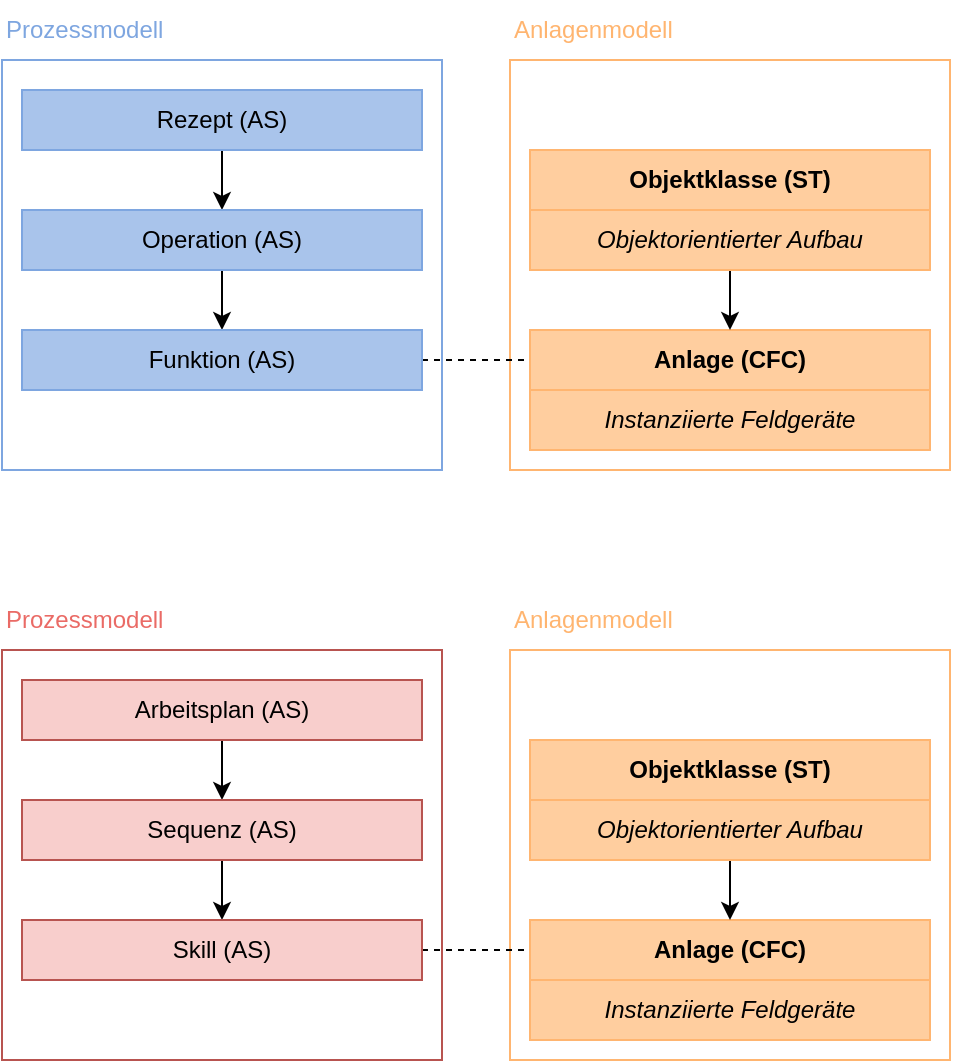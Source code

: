<mxfile version="24.7.14">
  <diagram name="Seite-1" id="8da9_LP2FkJ1vjHLOa3G">
    <mxGraphModel dx="1434" dy="772" grid="1" gridSize="10" guides="1" tooltips="1" connect="1" arrows="1" fold="1" page="1" pageScale="1" pageWidth="827" pageHeight="1169" math="0" shadow="0">
      <root>
        <mxCell id="0" />
        <mxCell id="1" parent="0" />
        <mxCell id="QR7zllLOtHKoW_Iz4l9W-18" value="" style="rounded=0;whiteSpace=wrap;html=1;fillColor=none;strokeColor=#FFB570;" parent="1" vertex="1">
          <mxGeometry x="404" y="155" width="220" height="205" as="geometry" />
        </mxCell>
        <mxCell id="QR7zllLOtHKoW_Iz4l9W-17" value="" style="rounded=0;whiteSpace=wrap;html=1;fillColor=none;strokeColor=#7EA6E0;" parent="1" vertex="1">
          <mxGeometry x="150" y="155" width="220" height="205" as="geometry" />
        </mxCell>
        <mxCell id="QR7zllLOtHKoW_Iz4l9W-12" style="edgeStyle=orthogonalEdgeStyle;rounded=0;orthogonalLoop=1;jettySize=auto;html=1;" parent="1" source="QR7zllLOtHKoW_Iz4l9W-2" target="QR7zllLOtHKoW_Iz4l9W-3" edge="1">
          <mxGeometry relative="1" as="geometry" />
        </mxCell>
        <mxCell id="QR7zllLOtHKoW_Iz4l9W-2" value="Rezept (AS)" style="rounded=0;whiteSpace=wrap;html=1;strokeColor=#7EA6E0;fillColor=#A9C4EB;" parent="1" vertex="1">
          <mxGeometry x="160" y="170" width="200" height="30" as="geometry" />
        </mxCell>
        <mxCell id="QR7zllLOtHKoW_Iz4l9W-13" style="edgeStyle=orthogonalEdgeStyle;rounded=0;orthogonalLoop=1;jettySize=auto;html=1;" parent="1" source="QR7zllLOtHKoW_Iz4l9W-3" target="QR7zllLOtHKoW_Iz4l9W-4" edge="1">
          <mxGeometry relative="1" as="geometry" />
        </mxCell>
        <mxCell id="QR7zllLOtHKoW_Iz4l9W-3" value="Operation (AS)" style="rounded=0;whiteSpace=wrap;html=1;strokeColor=#7EA6E0;fillColor=#A9C4EB;" parent="1" vertex="1">
          <mxGeometry x="160" y="230" width="200" height="30" as="geometry" />
        </mxCell>
        <mxCell id="QR7zllLOtHKoW_Iz4l9W-15" style="edgeStyle=orthogonalEdgeStyle;rounded=0;orthogonalLoop=1;jettySize=auto;html=1;endArrow=none;endFill=0;startArrow=none;startFill=0;dashed=1;" parent="1" source="QR7zllLOtHKoW_Iz4l9W-4" target="QR7zllLOtHKoW_Iz4l9W-5" edge="1">
          <mxGeometry relative="1" as="geometry" />
        </mxCell>
        <mxCell id="QR7zllLOtHKoW_Iz4l9W-4" value="Funktion (AS)" style="rounded=0;whiteSpace=wrap;html=1;strokeColor=#7EA6E0;fillColor=#A9C4EB;" parent="1" vertex="1">
          <mxGeometry x="160" y="290" width="200" height="30" as="geometry" />
        </mxCell>
        <mxCell id="QR7zllLOtHKoW_Iz4l9W-5" value="&lt;b&gt;Anlage (CFC)&lt;/b&gt;" style="rounded=0;whiteSpace=wrap;html=1;fillColor=#FFCE9F;strokeColor=#FFB570;" parent="1" vertex="1">
          <mxGeometry x="414" y="290" width="200" height="30" as="geometry" />
        </mxCell>
        <mxCell id="QR7zllLOtHKoW_Iz4l9W-6" value="&lt;i&gt;Instanziierte Feldgeräte&lt;/i&gt;" style="rounded=0;whiteSpace=wrap;html=1;fillColor=#FFCE9F;strokeColor=#FFB570;" parent="1" vertex="1">
          <mxGeometry x="414" y="320" width="200" height="30" as="geometry" />
        </mxCell>
        <mxCell id="QR7zllLOtHKoW_Iz4l9W-7" value="&lt;b&gt;Objektklasse (ST)&lt;/b&gt;" style="rounded=0;whiteSpace=wrap;html=1;fillColor=#FFCE9F;strokeColor=#FFB570;" parent="1" vertex="1">
          <mxGeometry x="414" y="200" width="200" height="30" as="geometry" />
        </mxCell>
        <mxCell id="QR7zllLOtHKoW_Iz4l9W-14" style="edgeStyle=orthogonalEdgeStyle;rounded=0;orthogonalLoop=1;jettySize=auto;html=1;" parent="1" source="QR7zllLOtHKoW_Iz4l9W-8" target="QR7zllLOtHKoW_Iz4l9W-5" edge="1">
          <mxGeometry relative="1" as="geometry" />
        </mxCell>
        <mxCell id="QR7zllLOtHKoW_Iz4l9W-8" value="&lt;i&gt;Objektorientierter Aufbau&lt;/i&gt;" style="rounded=0;whiteSpace=wrap;html=1;fillColor=#FFCE9F;strokeColor=#FFB570;" parent="1" vertex="1">
          <mxGeometry x="414" y="230" width="200" height="30" as="geometry" />
        </mxCell>
        <mxCell id="QR7zllLOtHKoW_Iz4l9W-19" value="Prozessmodell" style="rounded=0;whiteSpace=wrap;html=1;strokeColor=none;fillColor=none;align=left;fontColor=#7EA6E0;" parent="1" vertex="1">
          <mxGeometry x="150" y="125" width="220" height="30" as="geometry" />
        </mxCell>
        <mxCell id="QR7zllLOtHKoW_Iz4l9W-20" value="Anlagenmodell" style="rounded=0;whiteSpace=wrap;html=1;strokeColor=none;fillColor=none;align=left;fontColor=#FFB570;" parent="1" vertex="1">
          <mxGeometry x="404" y="125" width="220" height="30" as="geometry" />
        </mxCell>
        <mxCell id="yUDjupn9Os7isPtN_a9M-1" value="" style="rounded=0;whiteSpace=wrap;html=1;fillColor=none;strokeColor=#FFB570;" vertex="1" parent="1">
          <mxGeometry x="404" y="450" width="220" height="205" as="geometry" />
        </mxCell>
        <mxCell id="yUDjupn9Os7isPtN_a9M-2" value="" style="rounded=0;whiteSpace=wrap;html=1;fillColor=none;strokeColor=#b85450;" vertex="1" parent="1">
          <mxGeometry x="150" y="450" width="220" height="205" as="geometry" />
        </mxCell>
        <mxCell id="yUDjupn9Os7isPtN_a9M-3" style="edgeStyle=orthogonalEdgeStyle;rounded=0;orthogonalLoop=1;jettySize=auto;html=1;" edge="1" parent="1" source="yUDjupn9Os7isPtN_a9M-4" target="yUDjupn9Os7isPtN_a9M-6">
          <mxGeometry relative="1" as="geometry" />
        </mxCell>
        <mxCell id="yUDjupn9Os7isPtN_a9M-4" value="Arbeitsplan (AS)" style="rounded=0;whiteSpace=wrap;html=1;strokeColor=#b85450;fillColor=#f8cecc;" vertex="1" parent="1">
          <mxGeometry x="160" y="465" width="200" height="30" as="geometry" />
        </mxCell>
        <mxCell id="yUDjupn9Os7isPtN_a9M-5" style="edgeStyle=orthogonalEdgeStyle;rounded=0;orthogonalLoop=1;jettySize=auto;html=1;" edge="1" parent="1" source="yUDjupn9Os7isPtN_a9M-6" target="yUDjupn9Os7isPtN_a9M-8">
          <mxGeometry relative="1" as="geometry" />
        </mxCell>
        <mxCell id="yUDjupn9Os7isPtN_a9M-6" value="Sequenz (AS)" style="rounded=0;whiteSpace=wrap;html=1;strokeColor=#b85450;fillColor=#f8cecc;" vertex="1" parent="1">
          <mxGeometry x="160" y="525" width="200" height="30" as="geometry" />
        </mxCell>
        <mxCell id="yUDjupn9Os7isPtN_a9M-7" style="edgeStyle=orthogonalEdgeStyle;rounded=0;orthogonalLoop=1;jettySize=auto;html=1;endArrow=none;endFill=0;startArrow=none;startFill=0;dashed=1;" edge="1" parent="1" source="yUDjupn9Os7isPtN_a9M-8" target="yUDjupn9Os7isPtN_a9M-9">
          <mxGeometry relative="1" as="geometry" />
        </mxCell>
        <mxCell id="yUDjupn9Os7isPtN_a9M-8" value="Skill (AS)" style="rounded=0;whiteSpace=wrap;html=1;strokeColor=#b85450;fillColor=#f8cecc;" vertex="1" parent="1">
          <mxGeometry x="160" y="585" width="200" height="30" as="geometry" />
        </mxCell>
        <mxCell id="yUDjupn9Os7isPtN_a9M-9" value="&lt;b&gt;Anlage (CFC)&lt;/b&gt;" style="rounded=0;whiteSpace=wrap;html=1;fillColor=#FFCE9F;strokeColor=#FFB570;" vertex="1" parent="1">
          <mxGeometry x="414" y="585" width="200" height="30" as="geometry" />
        </mxCell>
        <mxCell id="yUDjupn9Os7isPtN_a9M-10" value="&lt;i&gt;Instanziierte Feldgeräte&lt;/i&gt;" style="rounded=0;whiteSpace=wrap;html=1;fillColor=#FFCE9F;strokeColor=#FFB570;" vertex="1" parent="1">
          <mxGeometry x="414" y="615" width="200" height="30" as="geometry" />
        </mxCell>
        <mxCell id="yUDjupn9Os7isPtN_a9M-11" value="&lt;b&gt;Objektklasse (ST)&lt;/b&gt;" style="rounded=0;whiteSpace=wrap;html=1;fillColor=#FFCE9F;strokeColor=#FFB570;" vertex="1" parent="1">
          <mxGeometry x="414" y="495" width="200" height="30" as="geometry" />
        </mxCell>
        <mxCell id="yUDjupn9Os7isPtN_a9M-12" style="edgeStyle=orthogonalEdgeStyle;rounded=0;orthogonalLoop=1;jettySize=auto;html=1;" edge="1" parent="1" source="yUDjupn9Os7isPtN_a9M-13" target="yUDjupn9Os7isPtN_a9M-9">
          <mxGeometry relative="1" as="geometry" />
        </mxCell>
        <mxCell id="yUDjupn9Os7isPtN_a9M-13" value="&lt;i&gt;Objektorientierter Aufbau&lt;/i&gt;" style="rounded=0;whiteSpace=wrap;html=1;fillColor=#FFCE9F;strokeColor=#FFB570;" vertex="1" parent="1">
          <mxGeometry x="414" y="525" width="200" height="30" as="geometry" />
        </mxCell>
        <mxCell id="yUDjupn9Os7isPtN_a9M-14" value="Prozessmodell" style="rounded=0;whiteSpace=wrap;html=1;strokeColor=none;fillColor=none;align=left;fontColor=#EA6B66;" vertex="1" parent="1">
          <mxGeometry x="150" y="420" width="220" height="30" as="geometry" />
        </mxCell>
        <mxCell id="yUDjupn9Os7isPtN_a9M-15" value="Anlagenmodell" style="rounded=0;whiteSpace=wrap;html=1;strokeColor=none;fillColor=none;align=left;fontColor=#FFB570;" vertex="1" parent="1">
          <mxGeometry x="404" y="420" width="220" height="30" as="geometry" />
        </mxCell>
      </root>
    </mxGraphModel>
  </diagram>
</mxfile>
